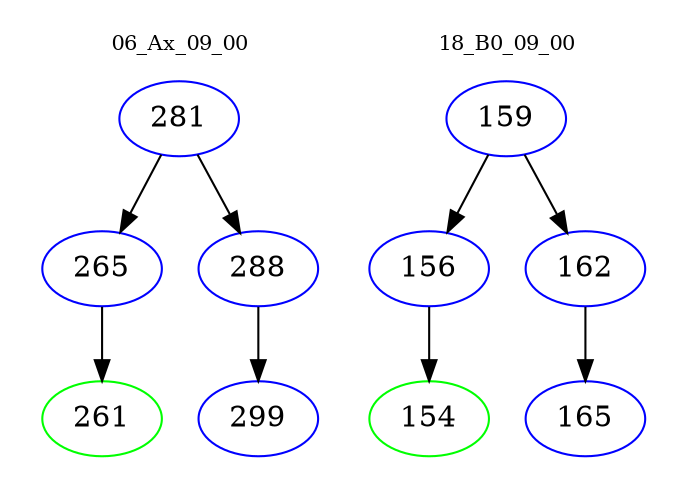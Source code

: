 digraph{
subgraph cluster_0 {
color = white
label = "06_Ax_09_00";
fontsize=10;
T0_281 [label="281", color="blue"]
T0_281 -> T0_265 [color="black"]
T0_265 [label="265", color="blue"]
T0_265 -> T0_261 [color="black"]
T0_261 [label="261", color="green"]
T0_281 -> T0_288 [color="black"]
T0_288 [label="288", color="blue"]
T0_288 -> T0_299 [color="black"]
T0_299 [label="299", color="blue"]
}
subgraph cluster_1 {
color = white
label = "18_B0_09_00";
fontsize=10;
T1_159 [label="159", color="blue"]
T1_159 -> T1_156 [color="black"]
T1_156 [label="156", color="blue"]
T1_156 -> T1_154 [color="black"]
T1_154 [label="154", color="green"]
T1_159 -> T1_162 [color="black"]
T1_162 [label="162", color="blue"]
T1_162 -> T1_165 [color="black"]
T1_165 [label="165", color="blue"]
}
}
